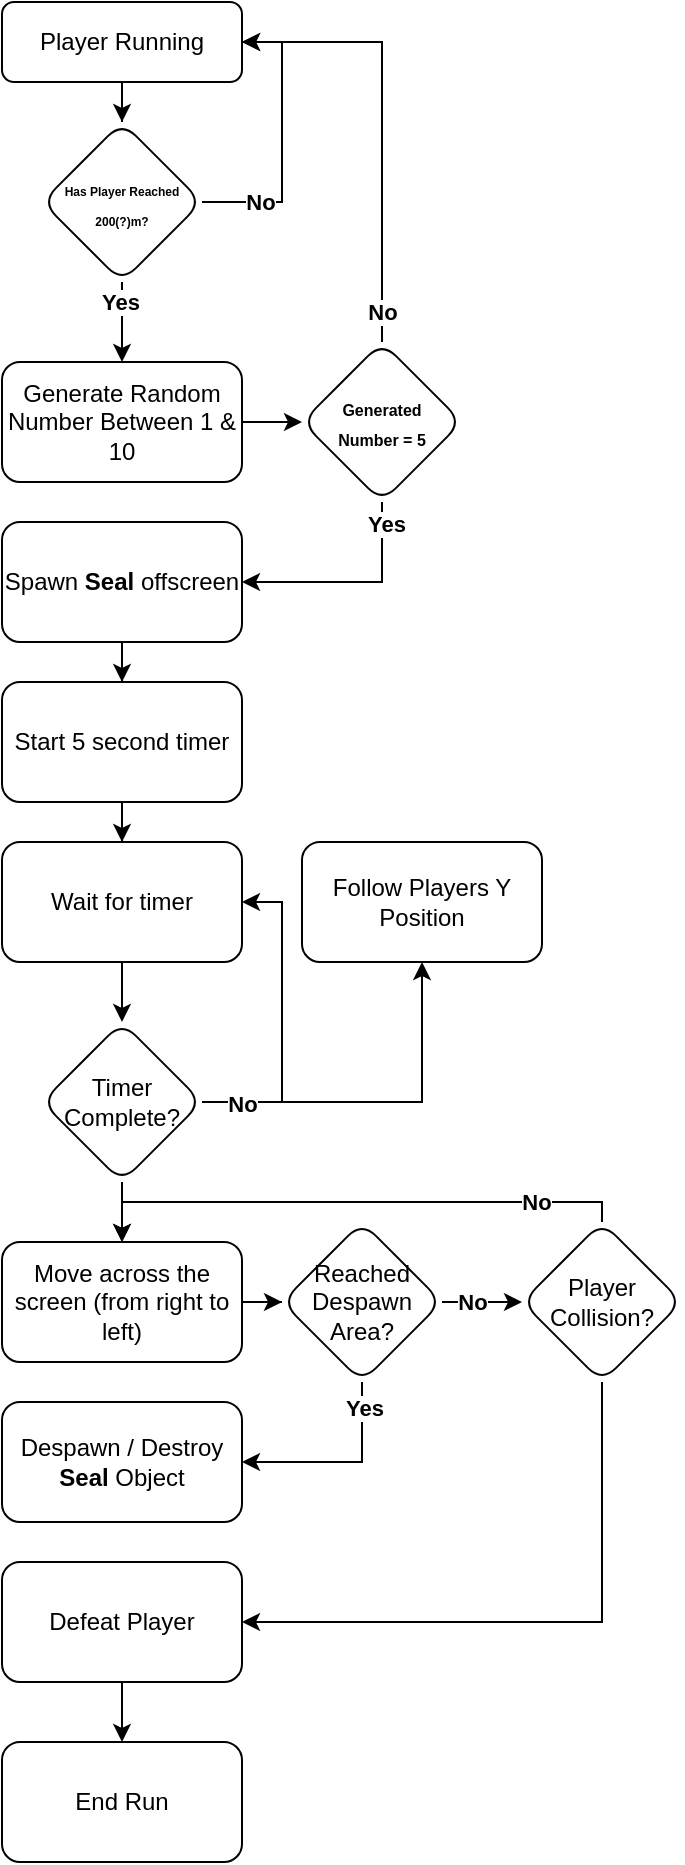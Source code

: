 <mxfile version="21.7.1" type="github">
  <diagram id="C5RBs43oDa-KdzZeNtuy" name="Page-1">
    <mxGraphModel dx="1567" dy="905" grid="1" gridSize="10" guides="1" tooltips="1" connect="1" arrows="1" fold="1" page="1" pageScale="1" pageWidth="827" pageHeight="1169" math="0" shadow="0">
      <root>
        <mxCell id="WIyWlLk6GJQsqaUBKTNV-0" />
        <mxCell id="WIyWlLk6GJQsqaUBKTNV-1" parent="WIyWlLk6GJQsqaUBKTNV-0" />
        <mxCell id="3n2ztn3IE_YCr1W7gHNS-5" value="" style="edgeStyle=orthogonalEdgeStyle;rounded=0;orthogonalLoop=1;jettySize=auto;html=1;" edge="1" parent="WIyWlLk6GJQsqaUBKTNV-1" source="WIyWlLk6GJQsqaUBKTNV-3" target="3n2ztn3IE_YCr1W7gHNS-4">
          <mxGeometry relative="1" as="geometry" />
        </mxCell>
        <mxCell id="WIyWlLk6GJQsqaUBKTNV-3" value="Player Running" style="rounded=1;whiteSpace=wrap;html=1;fontSize=12;glass=0;strokeWidth=1;shadow=0;" parent="WIyWlLk6GJQsqaUBKTNV-1" vertex="1">
          <mxGeometry x="40" y="40" width="120" height="40" as="geometry" />
        </mxCell>
        <mxCell id="3n2ztn3IE_YCr1W7gHNS-7" value="" style="edgeStyle=orthogonalEdgeStyle;rounded=0;orthogonalLoop=1;jettySize=auto;html=1;" edge="1" parent="WIyWlLk6GJQsqaUBKTNV-1" source="3n2ztn3IE_YCr1W7gHNS-4" target="3n2ztn3IE_YCr1W7gHNS-6">
          <mxGeometry relative="1" as="geometry" />
        </mxCell>
        <mxCell id="3n2ztn3IE_YCr1W7gHNS-8" value="Yes" style="edgeLabel;html=1;align=center;verticalAlign=middle;resizable=0;points=[];fontStyle=1" vertex="1" connectable="0" parent="3n2ztn3IE_YCr1W7gHNS-7">
          <mxGeometry x="-0.528" y="-1" relative="1" as="geometry">
            <mxPoint as="offset" />
          </mxGeometry>
        </mxCell>
        <mxCell id="3n2ztn3IE_YCr1W7gHNS-10" style="edgeStyle=orthogonalEdgeStyle;rounded=0;orthogonalLoop=1;jettySize=auto;html=1;entryX=1;entryY=0.5;entryDx=0;entryDy=0;" edge="1" parent="WIyWlLk6GJQsqaUBKTNV-1" source="3n2ztn3IE_YCr1W7gHNS-4" target="WIyWlLk6GJQsqaUBKTNV-3">
          <mxGeometry relative="1" as="geometry">
            <Array as="points">
              <mxPoint x="180" y="140" />
              <mxPoint x="180" y="60" />
            </Array>
          </mxGeometry>
        </mxCell>
        <mxCell id="3n2ztn3IE_YCr1W7gHNS-11" value="&lt;b&gt;No&lt;/b&gt;" style="edgeLabel;html=1;align=center;verticalAlign=middle;resizable=0;points=[];" vertex="1" connectable="0" parent="3n2ztn3IE_YCr1W7gHNS-10">
          <mxGeometry x="-0.586" relative="1" as="geometry">
            <mxPoint as="offset" />
          </mxGeometry>
        </mxCell>
        <mxCell id="3n2ztn3IE_YCr1W7gHNS-4" value="&lt;font style=&quot;font-size: 6px;&quot;&gt;&lt;b&gt;Has Player Reached 200(?)m?&lt;/b&gt;&lt;/font&gt;" style="rhombus;whiteSpace=wrap;html=1;rounded=1;glass=0;strokeWidth=1;shadow=0;" vertex="1" parent="WIyWlLk6GJQsqaUBKTNV-1">
          <mxGeometry x="60" y="100" width="80" height="80" as="geometry" />
        </mxCell>
        <mxCell id="3n2ztn3IE_YCr1W7gHNS-13" value="" style="edgeStyle=orthogonalEdgeStyle;rounded=0;orthogonalLoop=1;jettySize=auto;html=1;" edge="1" parent="WIyWlLk6GJQsqaUBKTNV-1" source="3n2ztn3IE_YCr1W7gHNS-6" target="3n2ztn3IE_YCr1W7gHNS-12">
          <mxGeometry relative="1" as="geometry" />
        </mxCell>
        <mxCell id="3n2ztn3IE_YCr1W7gHNS-6" value="Generate Random Number Between 1 &amp;amp; 10" style="whiteSpace=wrap;html=1;rounded=1;glass=0;strokeWidth=1;shadow=0;" vertex="1" parent="WIyWlLk6GJQsqaUBKTNV-1">
          <mxGeometry x="40" y="220" width="120" height="60" as="geometry" />
        </mxCell>
        <mxCell id="3n2ztn3IE_YCr1W7gHNS-14" style="edgeStyle=orthogonalEdgeStyle;rounded=0;orthogonalLoop=1;jettySize=auto;html=1;entryX=1;entryY=0.5;entryDx=0;entryDy=0;" edge="1" parent="WIyWlLk6GJQsqaUBKTNV-1" source="3n2ztn3IE_YCr1W7gHNS-12" target="WIyWlLk6GJQsqaUBKTNV-3">
          <mxGeometry relative="1" as="geometry">
            <Array as="points">
              <mxPoint x="230" y="60" />
            </Array>
          </mxGeometry>
        </mxCell>
        <mxCell id="3n2ztn3IE_YCr1W7gHNS-15" value="&lt;b&gt;No&lt;/b&gt;" style="edgeLabel;html=1;align=center;verticalAlign=middle;resizable=0;points=[];" vertex="1" connectable="0" parent="3n2ztn3IE_YCr1W7gHNS-14">
          <mxGeometry x="-0.865" relative="1" as="geometry">
            <mxPoint as="offset" />
          </mxGeometry>
        </mxCell>
        <mxCell id="3n2ztn3IE_YCr1W7gHNS-17" value="" style="edgeStyle=orthogonalEdgeStyle;rounded=0;orthogonalLoop=1;jettySize=auto;html=1;entryX=1;entryY=0.5;entryDx=0;entryDy=0;" edge="1" parent="WIyWlLk6GJQsqaUBKTNV-1" source="3n2ztn3IE_YCr1W7gHNS-12" target="3n2ztn3IE_YCr1W7gHNS-16">
          <mxGeometry relative="1" as="geometry">
            <Array as="points">
              <mxPoint x="230" y="330" />
            </Array>
          </mxGeometry>
        </mxCell>
        <mxCell id="3n2ztn3IE_YCr1W7gHNS-18" value="&lt;b&gt;Yes&lt;/b&gt;" style="edgeLabel;html=1;align=center;verticalAlign=middle;resizable=0;points=[];" vertex="1" connectable="0" parent="3n2ztn3IE_YCr1W7gHNS-17">
          <mxGeometry x="-0.808" y="2" relative="1" as="geometry">
            <mxPoint as="offset" />
          </mxGeometry>
        </mxCell>
        <mxCell id="3n2ztn3IE_YCr1W7gHNS-12" value="&lt;b&gt;&lt;font style=&quot;font-size: 8px;&quot;&gt;Generated &lt;br&gt;Number = 5&lt;/font&gt;&lt;/b&gt;" style="rhombus;whiteSpace=wrap;html=1;rounded=1;glass=0;strokeWidth=1;shadow=0;" vertex="1" parent="WIyWlLk6GJQsqaUBKTNV-1">
          <mxGeometry x="190" y="210" width="80" height="80" as="geometry" />
        </mxCell>
        <mxCell id="3n2ztn3IE_YCr1W7gHNS-20" value="" style="edgeStyle=orthogonalEdgeStyle;rounded=0;orthogonalLoop=1;jettySize=auto;html=1;" edge="1" parent="WIyWlLk6GJQsqaUBKTNV-1" source="3n2ztn3IE_YCr1W7gHNS-16" target="3n2ztn3IE_YCr1W7gHNS-19">
          <mxGeometry relative="1" as="geometry" />
        </mxCell>
        <mxCell id="3n2ztn3IE_YCr1W7gHNS-16" value="Spawn &lt;b&gt;Seal&lt;/b&gt;&amp;nbsp;offscreen" style="whiteSpace=wrap;html=1;rounded=1;glass=0;strokeWidth=1;shadow=0;" vertex="1" parent="WIyWlLk6GJQsqaUBKTNV-1">
          <mxGeometry x="40" y="300" width="120" height="60" as="geometry" />
        </mxCell>
        <mxCell id="3n2ztn3IE_YCr1W7gHNS-22" value="" style="edgeStyle=orthogonalEdgeStyle;rounded=0;orthogonalLoop=1;jettySize=auto;html=1;" edge="1" parent="WIyWlLk6GJQsqaUBKTNV-1" source="3n2ztn3IE_YCr1W7gHNS-19" target="3n2ztn3IE_YCr1W7gHNS-21">
          <mxGeometry relative="1" as="geometry" />
        </mxCell>
        <mxCell id="3n2ztn3IE_YCr1W7gHNS-19" value="Start 5 second timer" style="whiteSpace=wrap;html=1;rounded=1;glass=0;strokeWidth=1;shadow=0;" vertex="1" parent="WIyWlLk6GJQsqaUBKTNV-1">
          <mxGeometry x="40" y="380" width="120" height="60" as="geometry" />
        </mxCell>
        <mxCell id="3n2ztn3IE_YCr1W7gHNS-24" value="" style="edgeStyle=orthogonalEdgeStyle;rounded=0;orthogonalLoop=1;jettySize=auto;html=1;" edge="1" parent="WIyWlLk6GJQsqaUBKTNV-1" source="3n2ztn3IE_YCr1W7gHNS-21" target="3n2ztn3IE_YCr1W7gHNS-23">
          <mxGeometry relative="1" as="geometry" />
        </mxCell>
        <mxCell id="3n2ztn3IE_YCr1W7gHNS-21" value="Wait for timer" style="whiteSpace=wrap;html=1;rounded=1;glass=0;strokeWidth=1;shadow=0;" vertex="1" parent="WIyWlLk6GJQsqaUBKTNV-1">
          <mxGeometry x="40" y="460" width="120" height="60" as="geometry" />
        </mxCell>
        <mxCell id="3n2ztn3IE_YCr1W7gHNS-25" style="edgeStyle=orthogonalEdgeStyle;rounded=0;orthogonalLoop=1;jettySize=auto;html=1;entryX=1;entryY=0.5;entryDx=0;entryDy=0;" edge="1" parent="WIyWlLk6GJQsqaUBKTNV-1" source="3n2ztn3IE_YCr1W7gHNS-23" target="3n2ztn3IE_YCr1W7gHNS-21">
          <mxGeometry relative="1" as="geometry">
            <Array as="points">
              <mxPoint x="180" y="590" />
              <mxPoint x="180" y="490" />
            </Array>
          </mxGeometry>
        </mxCell>
        <mxCell id="3n2ztn3IE_YCr1W7gHNS-29" value="" style="edgeStyle=orthogonalEdgeStyle;rounded=0;orthogonalLoop=1;jettySize=auto;html=1;" edge="1" parent="WIyWlLk6GJQsqaUBKTNV-1" source="3n2ztn3IE_YCr1W7gHNS-23" target="3n2ztn3IE_YCr1W7gHNS-28">
          <mxGeometry relative="1" as="geometry" />
        </mxCell>
        <mxCell id="3n2ztn3IE_YCr1W7gHNS-30" value="&lt;b&gt;No&lt;/b&gt;" style="edgeLabel;html=1;align=center;verticalAlign=middle;resizable=0;points=[];" vertex="1" connectable="0" parent="3n2ztn3IE_YCr1W7gHNS-29">
          <mxGeometry x="-0.785" y="-1" relative="1" as="geometry">
            <mxPoint as="offset" />
          </mxGeometry>
        </mxCell>
        <mxCell id="3n2ztn3IE_YCr1W7gHNS-32" value="" style="edgeStyle=orthogonalEdgeStyle;rounded=0;orthogonalLoop=1;jettySize=auto;html=1;" edge="1" parent="WIyWlLk6GJQsqaUBKTNV-1" source="3n2ztn3IE_YCr1W7gHNS-23" target="3n2ztn3IE_YCr1W7gHNS-31">
          <mxGeometry relative="1" as="geometry" />
        </mxCell>
        <mxCell id="3n2ztn3IE_YCr1W7gHNS-23" value="Timer Complete?" style="rhombus;whiteSpace=wrap;html=1;rounded=1;glass=0;strokeWidth=1;shadow=0;" vertex="1" parent="WIyWlLk6GJQsqaUBKTNV-1">
          <mxGeometry x="60" y="550" width="80" height="80" as="geometry" />
        </mxCell>
        <mxCell id="3n2ztn3IE_YCr1W7gHNS-28" value="Follow Players Y Position" style="whiteSpace=wrap;html=1;rounded=1;glass=0;strokeWidth=1;shadow=0;" vertex="1" parent="WIyWlLk6GJQsqaUBKTNV-1">
          <mxGeometry x="190" y="460" width="120" height="60" as="geometry" />
        </mxCell>
        <mxCell id="3n2ztn3IE_YCr1W7gHNS-49" style="edgeStyle=orthogonalEdgeStyle;rounded=0;orthogonalLoop=1;jettySize=auto;html=1;entryX=0;entryY=0.5;entryDx=0;entryDy=0;" edge="1" parent="WIyWlLk6GJQsqaUBKTNV-1" source="3n2ztn3IE_YCr1W7gHNS-31" target="3n2ztn3IE_YCr1W7gHNS-39">
          <mxGeometry relative="1" as="geometry" />
        </mxCell>
        <mxCell id="3n2ztn3IE_YCr1W7gHNS-31" value="Move across the screen (from right to left)" style="whiteSpace=wrap;html=1;rounded=1;glass=0;strokeWidth=1;shadow=0;" vertex="1" parent="WIyWlLk6GJQsqaUBKTNV-1">
          <mxGeometry x="40" y="660" width="120" height="60" as="geometry" />
        </mxCell>
        <mxCell id="3n2ztn3IE_YCr1W7gHNS-55" style="edgeStyle=orthogonalEdgeStyle;rounded=0;orthogonalLoop=1;jettySize=auto;html=1;entryX=0.5;entryY=0;entryDx=0;entryDy=0;" edge="1" parent="WIyWlLk6GJQsqaUBKTNV-1" source="3n2ztn3IE_YCr1W7gHNS-33" target="3n2ztn3IE_YCr1W7gHNS-31">
          <mxGeometry relative="1" as="geometry">
            <Array as="points">
              <mxPoint x="340" y="640" />
              <mxPoint x="100" y="640" />
            </Array>
          </mxGeometry>
        </mxCell>
        <mxCell id="3n2ztn3IE_YCr1W7gHNS-57" value="&lt;b&gt;No&lt;/b&gt;" style="edgeLabel;html=1;align=center;verticalAlign=middle;resizable=0;points=[];" vertex="1" connectable="0" parent="3n2ztn3IE_YCr1W7gHNS-55">
          <mxGeometry x="-0.68" relative="1" as="geometry">
            <mxPoint as="offset" />
          </mxGeometry>
        </mxCell>
        <mxCell id="3n2ztn3IE_YCr1W7gHNS-60" value="" style="edgeStyle=orthogonalEdgeStyle;rounded=0;orthogonalLoop=1;jettySize=auto;html=1;" edge="1" parent="WIyWlLk6GJQsqaUBKTNV-1" source="3n2ztn3IE_YCr1W7gHNS-33" target="3n2ztn3IE_YCr1W7gHNS-59">
          <mxGeometry relative="1" as="geometry">
            <Array as="points">
              <mxPoint x="340" y="850" />
            </Array>
          </mxGeometry>
        </mxCell>
        <mxCell id="3n2ztn3IE_YCr1W7gHNS-33" value="Player Collision?" style="rhombus;whiteSpace=wrap;html=1;rounded=1;glass=0;strokeWidth=1;shadow=0;" vertex="1" parent="WIyWlLk6GJQsqaUBKTNV-1">
          <mxGeometry x="300" y="650" width="80" height="80" as="geometry" />
        </mxCell>
        <mxCell id="3n2ztn3IE_YCr1W7gHNS-51" style="edgeStyle=orthogonalEdgeStyle;rounded=0;orthogonalLoop=1;jettySize=auto;html=1;entryX=1;entryY=0.5;entryDx=0;entryDy=0;" edge="1" parent="WIyWlLk6GJQsqaUBKTNV-1" source="3n2ztn3IE_YCr1W7gHNS-39" target="3n2ztn3IE_YCr1W7gHNS-45">
          <mxGeometry relative="1" as="geometry">
            <Array as="points">
              <mxPoint x="220" y="770" />
            </Array>
          </mxGeometry>
        </mxCell>
        <mxCell id="3n2ztn3IE_YCr1W7gHNS-52" value="&lt;b&gt;Yes&lt;/b&gt;" style="edgeLabel;html=1;align=center;verticalAlign=middle;resizable=0;points=[];" vertex="1" connectable="0" parent="3n2ztn3IE_YCr1W7gHNS-51">
          <mxGeometry x="-0.748" y="1" relative="1" as="geometry">
            <mxPoint as="offset" />
          </mxGeometry>
        </mxCell>
        <mxCell id="3n2ztn3IE_YCr1W7gHNS-53" style="edgeStyle=orthogonalEdgeStyle;rounded=0;orthogonalLoop=1;jettySize=auto;html=1;entryX=0;entryY=0.5;entryDx=0;entryDy=0;" edge="1" parent="WIyWlLk6GJQsqaUBKTNV-1" source="3n2ztn3IE_YCr1W7gHNS-39" target="3n2ztn3IE_YCr1W7gHNS-33">
          <mxGeometry relative="1" as="geometry" />
        </mxCell>
        <mxCell id="3n2ztn3IE_YCr1W7gHNS-54" value="&lt;b&gt;No&lt;/b&gt;" style="edgeLabel;html=1;align=center;verticalAlign=middle;resizable=0;points=[];" vertex="1" connectable="0" parent="3n2ztn3IE_YCr1W7gHNS-53">
          <mxGeometry x="-0.28" relative="1" as="geometry">
            <mxPoint as="offset" />
          </mxGeometry>
        </mxCell>
        <mxCell id="3n2ztn3IE_YCr1W7gHNS-39" value="Reached Despawn Area?" style="rhombus;whiteSpace=wrap;html=1;rounded=1;glass=0;strokeWidth=1;shadow=0;" vertex="1" parent="WIyWlLk6GJQsqaUBKTNV-1">
          <mxGeometry x="180" y="650" width="80" height="80" as="geometry" />
        </mxCell>
        <mxCell id="3n2ztn3IE_YCr1W7gHNS-45" value="Despawn / Destroy &lt;b&gt;Seal&amp;nbsp;&lt;/b&gt;Object" style="whiteSpace=wrap;html=1;rounded=1;glass=0;strokeWidth=1;shadow=0;" vertex="1" parent="WIyWlLk6GJQsqaUBKTNV-1">
          <mxGeometry x="40" y="740" width="120" height="60" as="geometry" />
        </mxCell>
        <mxCell id="3n2ztn3IE_YCr1W7gHNS-62" value="" style="edgeStyle=orthogonalEdgeStyle;rounded=0;orthogonalLoop=1;jettySize=auto;html=1;" edge="1" parent="WIyWlLk6GJQsqaUBKTNV-1" source="3n2ztn3IE_YCr1W7gHNS-59" target="3n2ztn3IE_YCr1W7gHNS-61">
          <mxGeometry relative="1" as="geometry" />
        </mxCell>
        <mxCell id="3n2ztn3IE_YCr1W7gHNS-59" value="Defeat Player" style="whiteSpace=wrap;html=1;rounded=1;glass=0;strokeWidth=1;shadow=0;" vertex="1" parent="WIyWlLk6GJQsqaUBKTNV-1">
          <mxGeometry x="40" y="820" width="120" height="60" as="geometry" />
        </mxCell>
        <mxCell id="3n2ztn3IE_YCr1W7gHNS-61" value="End Run" style="whiteSpace=wrap;html=1;rounded=1;glass=0;strokeWidth=1;shadow=0;" vertex="1" parent="WIyWlLk6GJQsqaUBKTNV-1">
          <mxGeometry x="40" y="910" width="120" height="60" as="geometry" />
        </mxCell>
      </root>
    </mxGraphModel>
  </diagram>
</mxfile>
